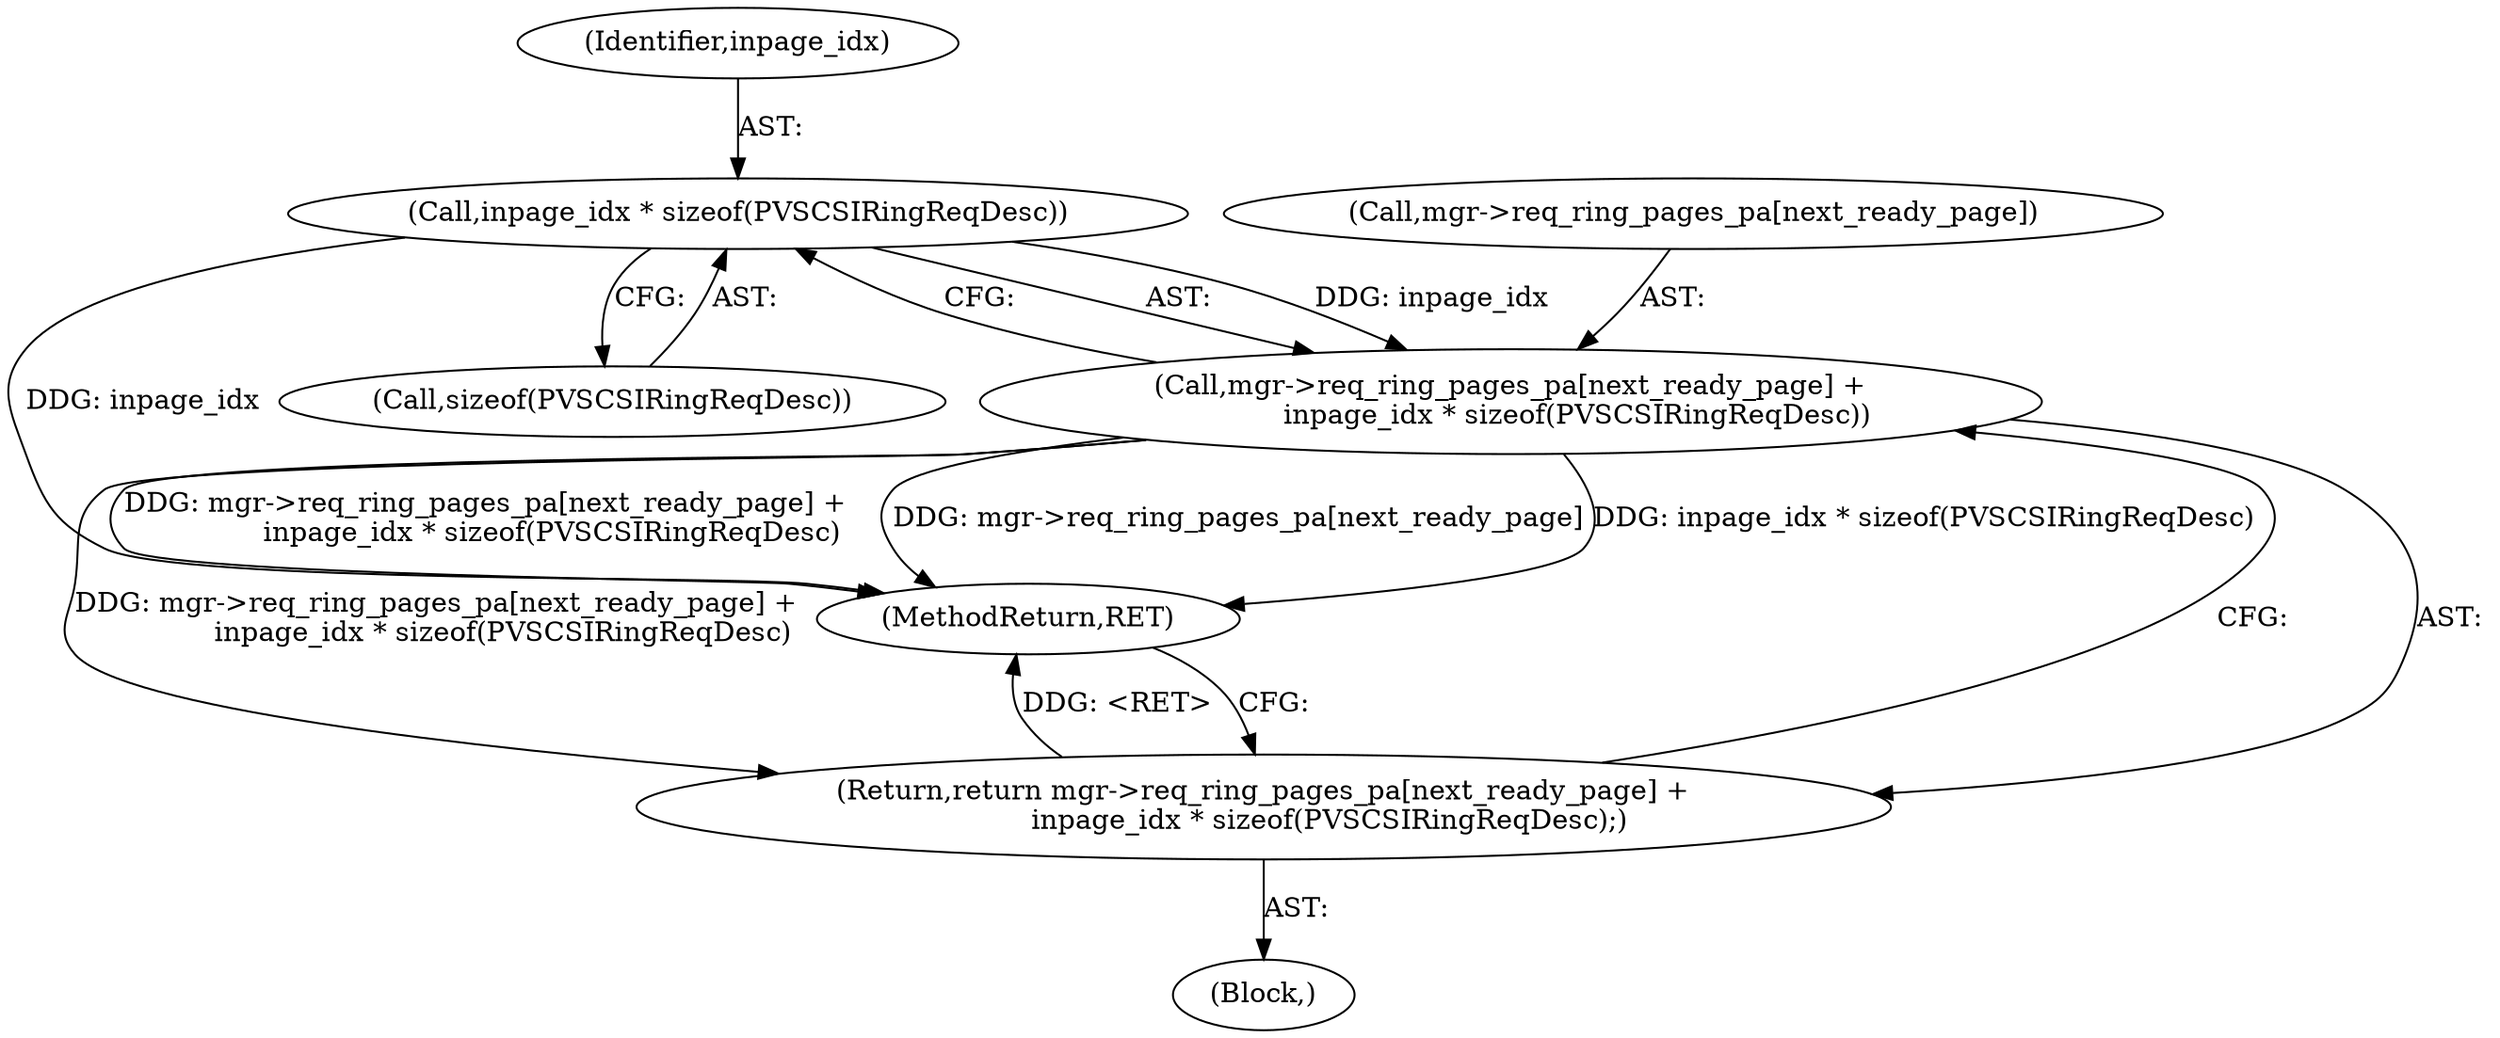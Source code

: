 digraph "0_qemu_d251157ac1928191af851d199a9ff255d330bec9@API" {
"1000134" [label="(Call,inpage_idx * sizeof(PVSCSIRingReqDesc))"];
"1000128" [label="(Call,mgr->req_ring_pages_pa[next_ready_page] +\n               inpage_idx * sizeof(PVSCSIRingReqDesc))"];
"1000127" [label="(Return,return mgr->req_ring_pages_pa[next_ready_page] +\n               inpage_idx * sizeof(PVSCSIRingReqDesc);)"];
"1000127" [label="(Return,return mgr->req_ring_pages_pa[next_ready_page] +\n               inpage_idx * sizeof(PVSCSIRingReqDesc);)"];
"1000135" [label="(Identifier,inpage_idx)"];
"1000129" [label="(Call,mgr->req_ring_pages_pa[next_ready_page])"];
"1000134" [label="(Call,inpage_idx * sizeof(PVSCSIRingReqDesc))"];
"1000142" [label="(MethodReturn,RET)"];
"1000128" [label="(Call,mgr->req_ring_pages_pa[next_ready_page] +\n               inpage_idx * sizeof(PVSCSIRingReqDesc))"];
"1000115" [label="(Block,)"];
"1000136" [label="(Call,sizeof(PVSCSIRingReqDesc))"];
"1000134" -> "1000128"  [label="AST: "];
"1000134" -> "1000136"  [label="CFG: "];
"1000135" -> "1000134"  [label="AST: "];
"1000136" -> "1000134"  [label="AST: "];
"1000128" -> "1000134"  [label="CFG: "];
"1000134" -> "1000142"  [label="DDG: inpage_idx"];
"1000134" -> "1000128"  [label="DDG: inpage_idx"];
"1000128" -> "1000127"  [label="AST: "];
"1000129" -> "1000128"  [label="AST: "];
"1000127" -> "1000128"  [label="CFG: "];
"1000128" -> "1000142"  [label="DDG: mgr->req_ring_pages_pa[next_ready_page] +\n               inpage_idx * sizeof(PVSCSIRingReqDesc)"];
"1000128" -> "1000142"  [label="DDG: mgr->req_ring_pages_pa[next_ready_page]"];
"1000128" -> "1000142"  [label="DDG: inpage_idx * sizeof(PVSCSIRingReqDesc)"];
"1000128" -> "1000127"  [label="DDG: mgr->req_ring_pages_pa[next_ready_page] +\n               inpage_idx * sizeof(PVSCSIRingReqDesc)"];
"1000127" -> "1000115"  [label="AST: "];
"1000142" -> "1000127"  [label="CFG: "];
"1000127" -> "1000142"  [label="DDG: <RET>"];
}
